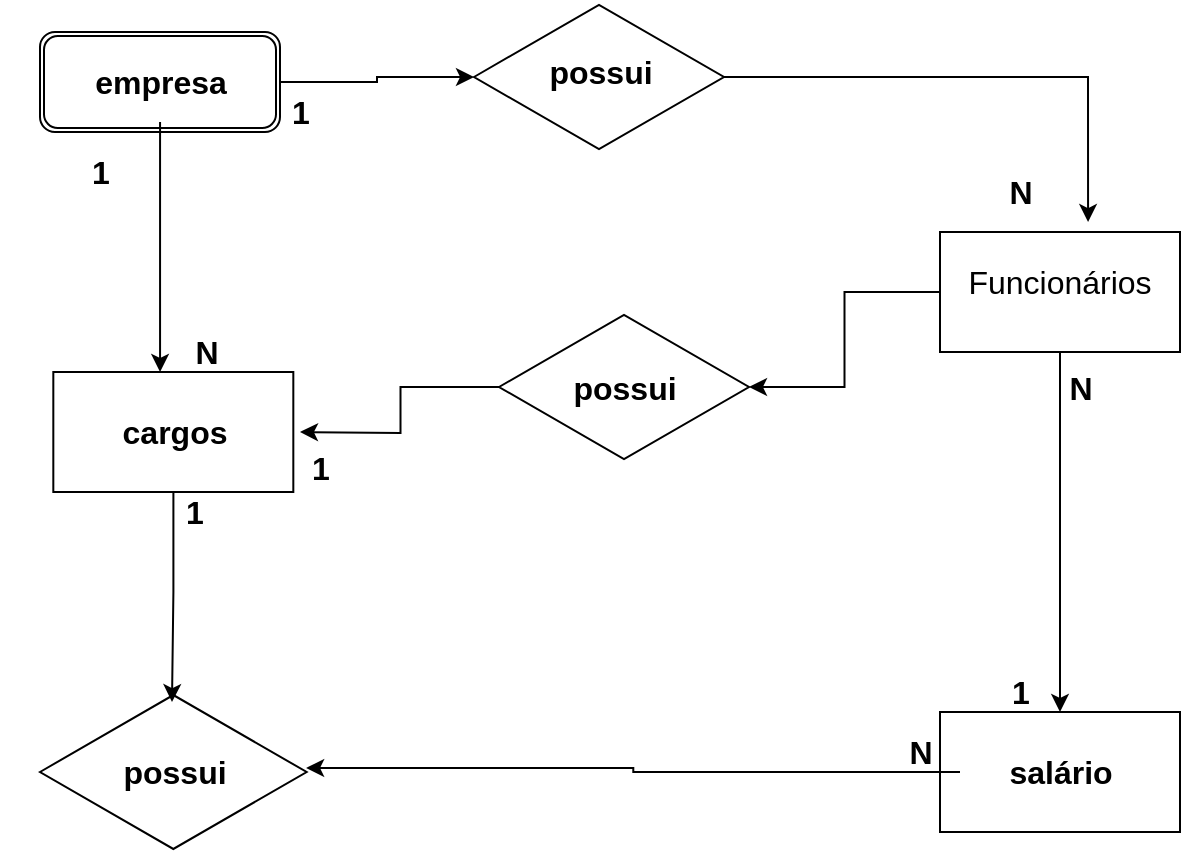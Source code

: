 <mxfile version="20.8.16" type="device"><diagram name="Página-1" id="qgN3wnIUPmFn8THXxnfe"><mxGraphModel dx="864" dy="1685" grid="1" gridSize="10" guides="1" tooltips="1" connect="1" arrows="1" fold="1" page="1" pageScale="1" pageWidth="827" pageHeight="1169" math="0" shadow="0"><root><mxCell id="0"/><mxCell id="1" parent="0"/><mxCell id="OCneIEf3EZNpTmD69t-M-7" style="edgeStyle=orthogonalEdgeStyle;rounded=0;orthogonalLoop=1;jettySize=auto;html=1;fontSize=16;entryX=0.5;entryY=0;entryDx=0;entryDy=0;" edge="1" parent="1" source="OCneIEf3EZNpTmD69t-M-1" target="OCneIEf3EZNpTmD69t-M-6"><mxGeometry relative="1" as="geometry"><mxPoint x="580" y="280" as="targetPoint"/></mxGeometry></mxCell><mxCell id="OCneIEf3EZNpTmD69t-M-29" style="edgeStyle=orthogonalEdgeStyle;rounded=0;orthogonalLoop=1;jettySize=auto;html=1;fontSize=16;" edge="1" parent="1" source="OCneIEf3EZNpTmD69t-M-1" target="OCneIEf3EZNpTmD69t-M-28"><mxGeometry relative="1" as="geometry"/></mxCell><mxCell id="OCneIEf3EZNpTmD69t-M-1" value="" style="rounded=0;whiteSpace=wrap;html=1;" vertex="1" parent="1"><mxGeometry x="580" y="50" width="120" height="60" as="geometry"/></mxCell><mxCell id="OCneIEf3EZNpTmD69t-M-3" value="Funcionários" style="text;html=1;strokeColor=none;fillColor=none;align=center;verticalAlign=middle;whiteSpace=wrap;rounded=0;fontSize=16;" vertex="1" parent="1"><mxGeometry x="610" y="60" width="60" height="30" as="geometry"/></mxCell><mxCell id="OCneIEf3EZNpTmD69t-M-5" value="" style="html=1;whiteSpace=wrap;aspect=fixed;shape=isoRectangle;fontSize=16;" vertex="1" parent="1"><mxGeometry x="130" y="280" width="133.33" height="80" as="geometry"/></mxCell><mxCell id="OCneIEf3EZNpTmD69t-M-6" value="" style="rounded=0;whiteSpace=wrap;html=1;" vertex="1" parent="1"><mxGeometry x="580" y="290" width="120" height="60" as="geometry"/></mxCell><mxCell id="OCneIEf3EZNpTmD69t-M-10" style="edgeStyle=orthogonalEdgeStyle;rounded=0;orthogonalLoop=1;jettySize=auto;html=1;fontSize=16;entryX=0.998;entryY=0.475;entryDx=0;entryDy=0;entryPerimeter=0;" edge="1" parent="1" source="OCneIEf3EZNpTmD69t-M-9" target="OCneIEf3EZNpTmD69t-M-5"><mxGeometry relative="1" as="geometry"><mxPoint x="400" y="310" as="targetPoint"/></mxGeometry></mxCell><mxCell id="OCneIEf3EZNpTmD69t-M-9" value="salário" style="text;strokeColor=none;fillColor=none;html=1;fontSize=16;fontStyle=1;verticalAlign=middle;align=center;" vertex="1" parent="1"><mxGeometry x="590" y="300" width="100" height="40" as="geometry"/></mxCell><mxCell id="OCneIEf3EZNpTmD69t-M-11" value="possui" style="text;strokeColor=none;fillColor=none;html=1;fontSize=16;fontStyle=1;verticalAlign=middle;align=center;" vertex="1" parent="1"><mxGeometry x="146.67" y="300" width="100" height="40" as="geometry"/></mxCell><mxCell id="OCneIEf3EZNpTmD69t-M-13" style="edgeStyle=orthogonalEdgeStyle;rounded=0;orthogonalLoop=1;jettySize=auto;html=1;entryX=0.495;entryY=0.063;entryDx=0;entryDy=0;entryPerimeter=0;fontSize=16;" edge="1" parent="1" source="OCneIEf3EZNpTmD69t-M-12" target="OCneIEf3EZNpTmD69t-M-5"><mxGeometry relative="1" as="geometry"/></mxCell><mxCell id="OCneIEf3EZNpTmD69t-M-12" value="" style="rounded=0;whiteSpace=wrap;html=1;" vertex="1" parent="1"><mxGeometry x="136.66" y="120" width="120" height="60" as="geometry"/></mxCell><mxCell id="OCneIEf3EZNpTmD69t-M-14" value="cargos" style="text;strokeColor=none;fillColor=none;html=1;fontSize=16;fontStyle=1;verticalAlign=middle;align=center;" vertex="1" parent="1"><mxGeometry x="146.66" y="130" width="100" height="40" as="geometry"/></mxCell><mxCell id="OCneIEf3EZNpTmD69t-M-26" style="edgeStyle=orthogonalEdgeStyle;rounded=0;orthogonalLoop=1;jettySize=auto;html=1;fontSize=16;" edge="1" parent="1" source="OCneIEf3EZNpTmD69t-M-19" target="OCneIEf3EZNpTmD69t-M-23"><mxGeometry relative="1" as="geometry"/></mxCell><mxCell id="OCneIEf3EZNpTmD69t-M-19" value="" style="shape=ext;double=1;rounded=1;whiteSpace=wrap;html=1;fontSize=16;" vertex="1" parent="1"><mxGeometry x="130" y="-50" width="120" height="50" as="geometry"/></mxCell><mxCell id="OCneIEf3EZNpTmD69t-M-40" style="edgeStyle=orthogonalEdgeStyle;rounded=0;orthogonalLoop=1;jettySize=auto;html=1;entryX=0.267;entryY=0.75;entryDx=0;entryDy=0;entryPerimeter=0;fontSize=16;" edge="1" parent="1" source="OCneIEf3EZNpTmD69t-M-21" target="OCneIEf3EZNpTmD69t-M-37"><mxGeometry relative="1" as="geometry"/></mxCell><mxCell id="OCneIEf3EZNpTmD69t-M-21" value="empresa" style="text;strokeColor=none;fillColor=none;html=1;fontSize=16;fontStyle=1;verticalAlign=middle;align=center;" vertex="1" parent="1"><mxGeometry x="140" y="-45" width="100" height="40" as="geometry"/></mxCell><mxCell id="OCneIEf3EZNpTmD69t-M-27" style="edgeStyle=orthogonalEdgeStyle;rounded=0;orthogonalLoop=1;jettySize=auto;html=1;entryX=0.617;entryY=-0.083;entryDx=0;entryDy=0;fontSize=16;entryPerimeter=0;" edge="1" parent="1" source="OCneIEf3EZNpTmD69t-M-23" target="OCneIEf3EZNpTmD69t-M-1"><mxGeometry relative="1" as="geometry"/></mxCell><mxCell id="OCneIEf3EZNpTmD69t-M-23" value="" style="html=1;whiteSpace=wrap;aspect=fixed;shape=isoRectangle;fontSize=16;" vertex="1" parent="1"><mxGeometry x="347" y="-65" width="125" height="75" as="geometry"/></mxCell><mxCell id="OCneIEf3EZNpTmD69t-M-24" value="possui" style="text;strokeColor=none;fillColor=none;html=1;fontSize=16;fontStyle=1;verticalAlign=middle;align=center;" vertex="1" parent="1"><mxGeometry x="359.5" y="-50" width="100" height="40" as="geometry"/></mxCell><mxCell id="OCneIEf3EZNpTmD69t-M-30" style="edgeStyle=orthogonalEdgeStyle;rounded=0;orthogonalLoop=1;jettySize=auto;html=1;fontSize=16;" edge="1" parent="1" source="OCneIEf3EZNpTmD69t-M-28"><mxGeometry relative="1" as="geometry"><mxPoint x="260" y="150" as="targetPoint"/></mxGeometry></mxCell><mxCell id="OCneIEf3EZNpTmD69t-M-28" value="" style="html=1;whiteSpace=wrap;aspect=fixed;shape=isoRectangle;fontSize=16;" vertex="1" parent="1"><mxGeometry x="359.5" y="90" width="125" height="75" as="geometry"/></mxCell><mxCell id="OCneIEf3EZNpTmD69t-M-31" value="possui" style="text;strokeColor=none;fillColor=none;html=1;fontSize=16;fontStyle=1;verticalAlign=middle;align=center;" vertex="1" parent="1"><mxGeometry x="372" y="107.5" width="100" height="40" as="geometry"/></mxCell><mxCell id="OCneIEf3EZNpTmD69t-M-32" value="N" style="text;strokeColor=none;fillColor=none;html=1;fontSize=16;fontStyle=1;verticalAlign=middle;align=center;" vertex="1" parent="1"><mxGeometry x="600" y="107.5" width="100" height="40" as="geometry"/></mxCell><mxCell id="OCneIEf3EZNpTmD69t-M-33" value="1" style="text;strokeColor=none;fillColor=none;html=1;fontSize=16;fontStyle=1;verticalAlign=middle;align=center;" vertex="1" parent="1"><mxGeometry x="570" y="260" width="100" height="40" as="geometry"/></mxCell><mxCell id="OCneIEf3EZNpTmD69t-M-34" value="N" style="text;strokeColor=none;fillColor=none;html=1;fontSize=16;fontStyle=1;verticalAlign=middle;align=center;" vertex="1" parent="1"><mxGeometry x="520" y="290" width="100" height="40" as="geometry"/></mxCell><mxCell id="OCneIEf3EZNpTmD69t-M-35" value="1" style="text;strokeColor=none;fillColor=none;html=1;fontSize=16;fontStyle=1;verticalAlign=middle;align=center;" vertex="1" parent="1"><mxGeometry x="156.66" y="170" width="100" height="40" as="geometry"/></mxCell><mxCell id="OCneIEf3EZNpTmD69t-M-36" value="1" style="text;strokeColor=none;fillColor=none;html=1;fontSize=16;fontStyle=1;verticalAlign=middle;align=center;" vertex="1" parent="1"><mxGeometry x="220.0" y="147.5" width="100" height="40" as="geometry"/></mxCell><mxCell id="OCneIEf3EZNpTmD69t-M-37" value="N" style="text;strokeColor=none;fillColor=none;html=1;fontSize=16;fontStyle=1;verticalAlign=middle;align=center;" vertex="1" parent="1"><mxGeometry x="163.33" y="90" width="100" height="40" as="geometry"/></mxCell><mxCell id="OCneIEf3EZNpTmD69t-M-41" value="1" style="text;strokeColor=none;fillColor=none;html=1;fontSize=16;fontStyle=1;verticalAlign=middle;align=center;" vertex="1" parent="1"><mxGeometry x="110.0" width="100" height="40" as="geometry"/></mxCell><mxCell id="OCneIEf3EZNpTmD69t-M-42" value="1" style="text;strokeColor=none;fillColor=none;html=1;fontSize=16;fontStyle=1;verticalAlign=middle;align=center;" vertex="1" parent="1"><mxGeometry x="210.0" y="-30" width="100" height="40" as="geometry"/></mxCell><mxCell id="OCneIEf3EZNpTmD69t-M-43" value="N" style="text;strokeColor=none;fillColor=none;html=1;fontSize=16;fontStyle=1;verticalAlign=middle;align=center;" vertex="1" parent="1"><mxGeometry x="570" y="10" width="100" height="40" as="geometry"/></mxCell></root></mxGraphModel></diagram></mxfile>